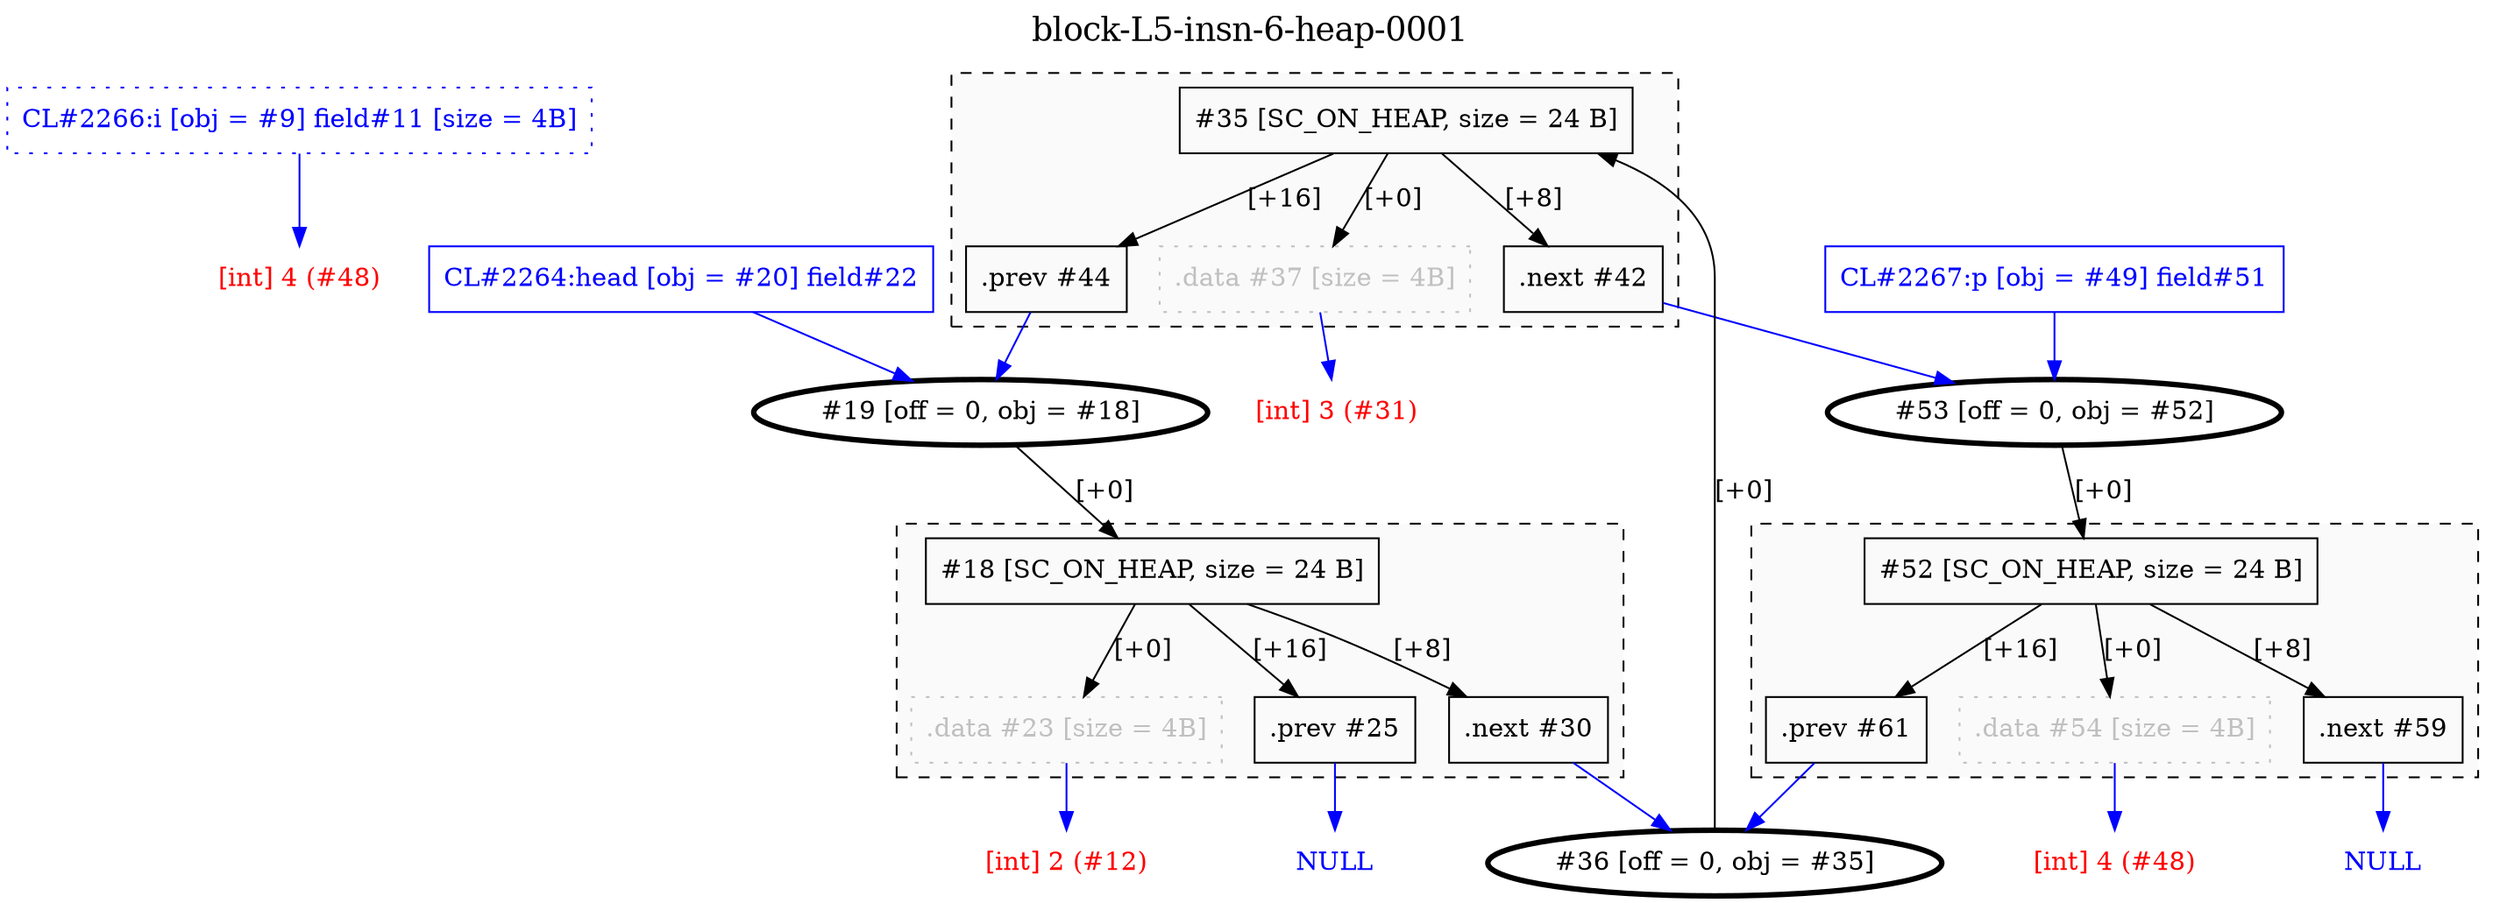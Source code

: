 digraph "block-L5-insn-6-heap-0001" {
	label=<<FONT POINT-SIZE="18">block-L5-insn-6-heap-0001</FONT>>;
	clusterrank=local;
	labelloc=t;
	"9" [shape=box, color=blue, fontcolor=blue, style=dotted, label="CL#2266:i [obj = #9] field#11 [size = 4B]"];
subgraph "cluster1" {
	rank=same;
	label="";
	color=black;
	fontcolor=black;
	bgcolor=gray98;
	style=dashed;
	penwidth=1.0;
	"18" [shape=box, color=black, fontcolor=black, label="#18 [SC_ON_HEAP, size = 24 B]"];
	"23" [shape=box, color=gray, fontcolor=gray, style=dotted, label=".data #23 [size = 4B]"];
	"18" -> "23" [color=black, fontcolor=black, label="[+0]"];
	"30" [shape=box, color=black, fontcolor=black, label=".next #30"];
	"18" -> "30" [color=black, fontcolor=black, label="[+8]"];
	"25" [shape=box, color=black, fontcolor=black, label=".prev #25"];
	"18" -> "25" [color=black, fontcolor=black, label="[+16]"];
}
	"20" [shape=box, color=blue, fontcolor=blue, label="CL#2264:head [obj = #20] field#22"];
subgraph "cluster2" {
	rank=same;
	label="";
	color=black;
	fontcolor=black;
	bgcolor=gray98;
	style=dashed;
	penwidth=1.0;
	"35" [shape=box, color=black, fontcolor=black, label="#35 [SC_ON_HEAP, size = 24 B]"];
	"37" [shape=box, color=gray, fontcolor=gray, style=dotted, label=".data #37 [size = 4B]"];
	"35" -> "37" [color=black, fontcolor=black, label="[+0]"];
	"42" [shape=box, color=black, fontcolor=black, label=".next #42"];
	"35" -> "42" [color=black, fontcolor=black, label="[+8]"];
	"44" [shape=box, color=black, fontcolor=black, label=".prev #44"];
	"35" -> "44" [color=black, fontcolor=black, label="[+16]"];
}
	"49" [shape=box, color=blue, fontcolor=blue, label="CL#2267:p [obj = #49] field#51"];
subgraph "cluster3" {
	rank=same;
	label="";
	color=black;
	fontcolor=black;
	bgcolor=gray98;
	style=dashed;
	penwidth=1.0;
	"52" [shape=box, color=black, fontcolor=black, label="#52 [SC_ON_HEAP, size = 24 B]"];
	"54" [shape=box, color=gray, fontcolor=gray, style=dotted, label=".data #54 [size = 4B]"];
	"52" -> "54" [color=black, fontcolor=black, label="[+0]"];
	"59" [shape=box, color=black, fontcolor=black, label=".next #59"];
	"52" -> "59" [color=black, fontcolor=black, label="[+8]"];
	"61" [shape=box, color=black, fontcolor=black, label=".prev #61"];
	"52" -> "61" [color=black, fontcolor=black, label="[+16]"];
}
	"19" [shape=ellipse, penwidth=3, fontcolor=black, label="#19 [off = 0, obj = #18]"];
	"19" -> "18" [color=black, fontcolor=black, label="[+0]"];
	"36" [shape=ellipse, penwidth=3, fontcolor=black, label="#36 [off = 0, obj = #35]"];
	"36" -> "35" [color=black, fontcolor=black, label="[+0]"];
	"53" [shape=ellipse, penwidth=3, fontcolor=black, label="#53 [off = 0, obj = #52]"];
	"53" -> "52" [color=black, fontcolor=black, label="[+0]"];
	"lonely4" [shape=plaintext, fontcolor=red, label="[int] 4 (#48)"];
	"9" -> "lonely4" [color=blue, fontcolor=blue];
	"lonely5" [shape=plaintext, fontcolor=red, label="[int] 2 (#12)"];
	"23" -> "lonely5" [color=blue, fontcolor=blue];
	"30" -> "36" [color=blue, fontcolor=blue];
	"lonely6" [shape=plaintext, fontcolor=blue, label="NULL"];
	"25" -> "lonely6" [color=blue, fontcolor=blue];
	"20" -> "19" [color=blue, fontcolor=blue];
	"lonely7" [shape=plaintext, fontcolor=red, label="[int] 3 (#31)"];
	"37" -> "lonely7" [color=blue, fontcolor=blue];
	"42" -> "53" [color=blue, fontcolor=blue];
	"44" -> "19" [color=blue, fontcolor=blue];
	"49" -> "53" [color=blue, fontcolor=blue];
	"lonely8" [shape=plaintext, fontcolor=red, label="[int] 4 (#48)"];
	"54" -> "lonely8" [color=blue, fontcolor=blue];
	"lonely9" [shape=plaintext, fontcolor=blue, label="NULL"];
	"59" -> "lonely9" [color=blue, fontcolor=blue];
	"61" -> "36" [color=blue, fontcolor=blue];
}
